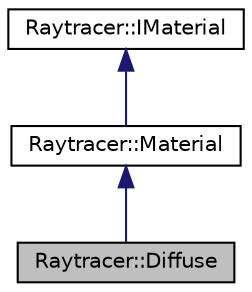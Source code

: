 digraph "Raytracer::Diffuse"
{
 // LATEX_PDF_SIZE
  edge [fontname="Helvetica",fontsize="10",labelfontname="Helvetica",labelfontsize="10"];
  node [fontname="Helvetica",fontsize="10",shape=record];
  Node1 [label="Raytracer::Diffuse",height=0.2,width=0.4,color="black", fillcolor="grey75", style="filled", fontcolor="black",tooltip="A class that represents a diffuse material in the raytracer."];
  Node2 -> Node1 [dir="back",color="midnightblue",fontsize="10",style="solid",fontname="Helvetica"];
  Node2 [label="Raytracer::Material",height=0.2,width=0.4,color="black", fillcolor="white", style="filled",URL="$classRaytracer_1_1Material.html",tooltip=" "];
  Node3 -> Node2 [dir="back",color="midnightblue",fontsize="10",style="solid",fontname="Helvetica"];
  Node3 [label="Raytracer::IMaterial",height=0.2,width=0.4,color="black", fillcolor="white", style="filled",URL="$classRaytracer_1_1IMaterial.html",tooltip="An interface for materials in the raytracer."];
}
